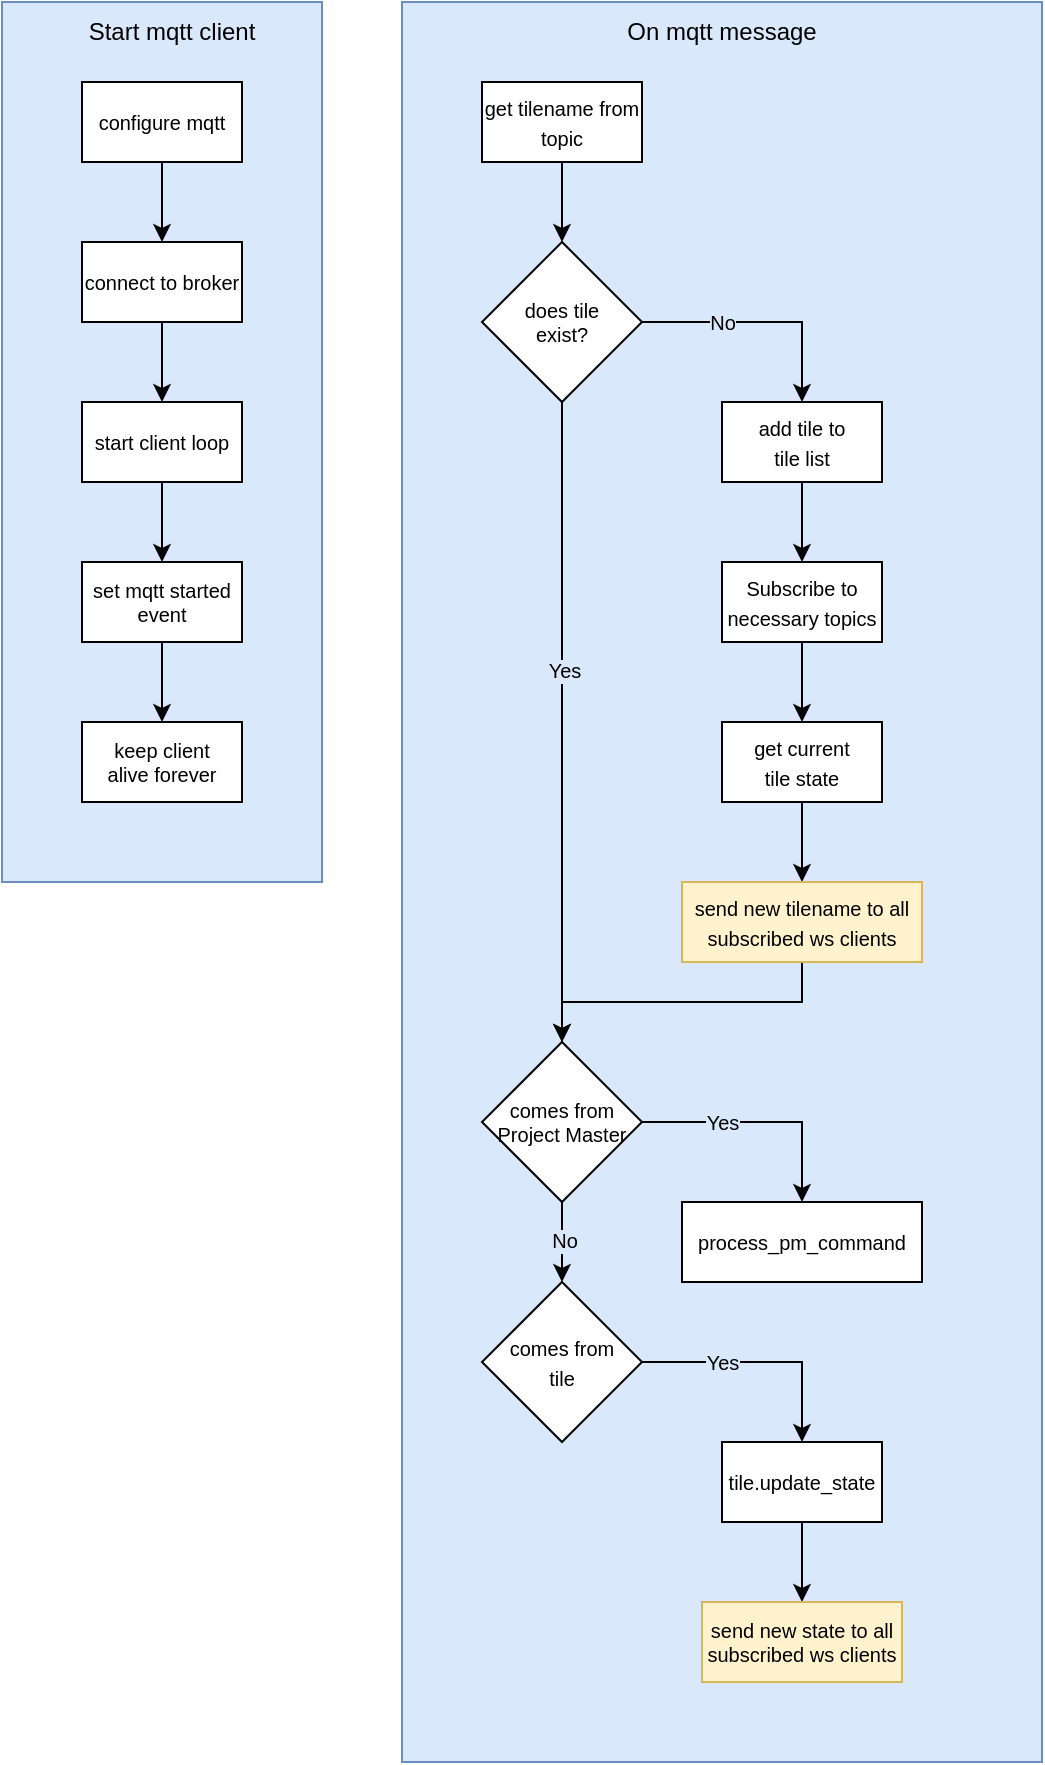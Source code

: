 <mxfile version="21.6.8" type="device" pages="2">
  <diagram name="MQTT-client" id="_befzXx-r2ZBmHoqujxH">
    <mxGraphModel dx="978" dy="566" grid="1" gridSize="10" guides="1" tooltips="1" connect="1" arrows="1" fold="1" page="1" pageScale="1" pageWidth="850" pageHeight="1100" math="0" shadow="0">
      <root>
        <mxCell id="0" />
        <mxCell id="1" parent="0" />
        <mxCell id="1wN-kw7RKxQDjE5KzLZ2-50" value="" style="rounded=0;whiteSpace=wrap;html=1;fillColor=#dae8fc;strokeColor=#6c8ebf;" vertex="1" parent="1">
          <mxGeometry x="240" y="40" width="320" height="880" as="geometry" />
        </mxCell>
        <mxCell id="1wN-kw7RKxQDjE5KzLZ2-12" value="" style="rounded=0;whiteSpace=wrap;html=1;fillColor=#dae8fc;strokeColor=#6c8ebf;" vertex="1" parent="1">
          <mxGeometry x="40" y="40" width="160" height="440" as="geometry" />
        </mxCell>
        <mxCell id="1wN-kw7RKxQDjE5KzLZ2-4" style="edgeStyle=orthogonalEdgeStyle;rounded=0;orthogonalLoop=1;jettySize=auto;html=1;exitX=0.5;exitY=1;exitDx=0;exitDy=0;entryX=0.5;entryY=0;entryDx=0;entryDy=0;" edge="1" parent="1" source="1wN-kw7RKxQDjE5KzLZ2-1" target="1wN-kw7RKxQDjE5KzLZ2-2">
          <mxGeometry relative="1" as="geometry" />
        </mxCell>
        <mxCell id="1wN-kw7RKxQDjE5KzLZ2-1" value="&lt;font style=&quot;font-size: 10px;&quot;&gt;configure mqtt&lt;/font&gt;" style="rounded=0;whiteSpace=wrap;html=1;" vertex="1" parent="1">
          <mxGeometry x="80" y="80" width="80" height="40" as="geometry" />
        </mxCell>
        <mxCell id="1wN-kw7RKxQDjE5KzLZ2-5" style="edgeStyle=orthogonalEdgeStyle;rounded=0;orthogonalLoop=1;jettySize=auto;html=1;exitX=0.5;exitY=1;exitDx=0;exitDy=0;entryX=0.5;entryY=0;entryDx=0;entryDy=0;" edge="1" parent="1" source="1wN-kw7RKxQDjE5KzLZ2-2" target="1wN-kw7RKxQDjE5KzLZ2-3">
          <mxGeometry relative="1" as="geometry" />
        </mxCell>
        <mxCell id="1wN-kw7RKxQDjE5KzLZ2-2" value="connect to broker" style="rounded=0;whiteSpace=wrap;html=1;fontSize=10;" vertex="1" parent="1">
          <mxGeometry x="80" y="160" width="80" height="40" as="geometry" />
        </mxCell>
        <mxCell id="1wN-kw7RKxQDjE5KzLZ2-7" style="edgeStyle=orthogonalEdgeStyle;rounded=0;orthogonalLoop=1;jettySize=auto;html=1;exitX=0.5;exitY=1;exitDx=0;exitDy=0;entryX=0.5;entryY=0;entryDx=0;entryDy=0;" edge="1" parent="1" source="1wN-kw7RKxQDjE5KzLZ2-3" target="1wN-kw7RKxQDjE5KzLZ2-6">
          <mxGeometry relative="1" as="geometry" />
        </mxCell>
        <mxCell id="1wN-kw7RKxQDjE5KzLZ2-3" value="start client loop" style="rounded=0;whiteSpace=wrap;html=1;fontSize=10;" vertex="1" parent="1">
          <mxGeometry x="80" y="240" width="80" height="40" as="geometry" />
        </mxCell>
        <mxCell id="1wN-kw7RKxQDjE5KzLZ2-11" style="edgeStyle=orthogonalEdgeStyle;rounded=0;orthogonalLoop=1;jettySize=auto;html=1;exitX=0.5;exitY=1;exitDx=0;exitDy=0;entryX=0.5;entryY=0;entryDx=0;entryDy=0;" edge="1" parent="1" source="1wN-kw7RKxQDjE5KzLZ2-6" target="1wN-kw7RKxQDjE5KzLZ2-10">
          <mxGeometry relative="1" as="geometry" />
        </mxCell>
        <mxCell id="1wN-kw7RKxQDjE5KzLZ2-6" value="set mqtt started event" style="rounded=0;whiteSpace=wrap;html=1;fontSize=10;" vertex="1" parent="1">
          <mxGeometry x="80" y="320" width="80" height="40" as="geometry" />
        </mxCell>
        <mxCell id="1wN-kw7RKxQDjE5KzLZ2-10" value="keep client&lt;br&gt;alive forever" style="rounded=0;whiteSpace=wrap;html=1;fontSize=10;" vertex="1" parent="1">
          <mxGeometry x="80" y="400" width="80" height="40" as="geometry" />
        </mxCell>
        <mxCell id="1wN-kw7RKxQDjE5KzLZ2-13" value="Start mqtt client" style="text;html=1;strokeColor=none;fillColor=none;align=center;verticalAlign=middle;whiteSpace=wrap;rounded=0;" vertex="1" parent="1">
          <mxGeometry x="70" y="40" width="110" height="30" as="geometry" />
        </mxCell>
        <mxCell id="1wN-kw7RKxQDjE5KzLZ2-19" style="edgeStyle=orthogonalEdgeStyle;rounded=0;orthogonalLoop=1;jettySize=auto;html=1;exitX=0.5;exitY=1;exitDx=0;exitDy=0;entryX=0.5;entryY=0;entryDx=0;entryDy=0;" edge="1" parent="1" source="1wN-kw7RKxQDjE5KzLZ2-17" target="1wN-kw7RKxQDjE5KzLZ2-18">
          <mxGeometry relative="1" as="geometry" />
        </mxCell>
        <mxCell id="1wN-kw7RKxQDjE5KzLZ2-17" value="&lt;span style=&quot;font-size: 10px;&quot;&gt;get tilename from topic&lt;/span&gt;" style="rounded=0;whiteSpace=wrap;html=1;" vertex="1" parent="1">
          <mxGeometry x="280" y="80" width="80" height="40" as="geometry" />
        </mxCell>
        <mxCell id="1wN-kw7RKxQDjE5KzLZ2-21" style="edgeStyle=orthogonalEdgeStyle;rounded=0;orthogonalLoop=1;jettySize=auto;html=1;exitX=0.5;exitY=1;exitDx=0;exitDy=0;entryX=0.5;entryY=0;entryDx=0;entryDy=0;" edge="1" parent="1" source="1wN-kw7RKxQDjE5KzLZ2-18" target="1wN-kw7RKxQDjE5KzLZ2-28">
          <mxGeometry relative="1" as="geometry">
            <mxPoint x="320" y="280.0" as="targetPoint" />
          </mxGeometry>
        </mxCell>
        <mxCell id="1wN-kw7RKxQDjE5KzLZ2-22" value="Yes" style="edgeLabel;html=1;align=center;verticalAlign=middle;resizable=0;points=[];fontSize=10;labelBackgroundColor=#dae8fc;" vertex="1" connectable="0" parent="1wN-kw7RKxQDjE5KzLZ2-21">
          <mxGeometry x="-0.162" y="1" relative="1" as="geometry">
            <mxPoint as="offset" />
          </mxGeometry>
        </mxCell>
        <mxCell id="1wN-kw7RKxQDjE5KzLZ2-25" style="edgeStyle=orthogonalEdgeStyle;rounded=0;orthogonalLoop=1;jettySize=auto;html=1;exitX=1;exitY=0.5;exitDx=0;exitDy=0;entryX=0.5;entryY=0;entryDx=0;entryDy=0;" edge="1" parent="1" source="1wN-kw7RKxQDjE5KzLZ2-18" target="1wN-kw7RKxQDjE5KzLZ2-24">
          <mxGeometry relative="1" as="geometry" />
        </mxCell>
        <mxCell id="1wN-kw7RKxQDjE5KzLZ2-26" value="No" style="edgeLabel;html=1;align=center;verticalAlign=middle;resizable=0;points=[];fontSize=10;labelBackgroundColor=#dae8fc;" vertex="1" connectable="0" parent="1wN-kw7RKxQDjE5KzLZ2-25">
          <mxGeometry x="-0.501" relative="1" as="geometry">
            <mxPoint x="10" as="offset" />
          </mxGeometry>
        </mxCell>
        <mxCell id="1wN-kw7RKxQDjE5KzLZ2-18" value="does tile&lt;br&gt;exist?" style="rhombus;whiteSpace=wrap;html=1;fontSize=10;" vertex="1" parent="1">
          <mxGeometry x="280" y="160" width="80" height="80" as="geometry" />
        </mxCell>
        <mxCell id="1wN-kw7RKxQDjE5KzLZ2-44" style="edgeStyle=orthogonalEdgeStyle;rounded=0;orthogonalLoop=1;jettySize=auto;html=1;exitX=0.5;exitY=1;exitDx=0;exitDy=0;entryX=0.5;entryY=0;entryDx=0;entryDy=0;" edge="1" parent="1" source="1wN-kw7RKxQDjE5KzLZ2-24" target="1wN-kw7RKxQDjE5KzLZ2-43">
          <mxGeometry relative="1" as="geometry" />
        </mxCell>
        <mxCell id="1wN-kw7RKxQDjE5KzLZ2-24" value="&lt;font style=&quot;font-size: 10px;&quot;&gt;add tile to &lt;br&gt;tile list&lt;/font&gt;" style="rounded=0;whiteSpace=wrap;html=1;" vertex="1" parent="1">
          <mxGeometry x="400" y="240" width="80" height="40" as="geometry" />
        </mxCell>
        <mxCell id="1wN-kw7RKxQDjE5KzLZ2-31" style="edgeStyle=orthogonalEdgeStyle;rounded=0;orthogonalLoop=1;jettySize=auto;html=1;exitX=1;exitY=0.5;exitDx=0;exitDy=0;entryX=0.5;entryY=0;entryDx=0;entryDy=0;" edge="1" parent="1" source="1wN-kw7RKxQDjE5KzLZ2-28" target="1wN-kw7RKxQDjE5KzLZ2-30">
          <mxGeometry relative="1" as="geometry" />
        </mxCell>
        <mxCell id="1wN-kw7RKxQDjE5KzLZ2-32" value="Yes" style="edgeLabel;html=1;align=center;verticalAlign=middle;resizable=0;points=[];fontSize=10;labelBackgroundColor=#dae8fc;" vertex="1" connectable="0" parent="1wN-kw7RKxQDjE5KzLZ2-31">
          <mxGeometry x="-0.335" relative="1" as="geometry">
            <mxPoint as="offset" />
          </mxGeometry>
        </mxCell>
        <mxCell id="1wN-kw7RKxQDjE5KzLZ2-34" style="edgeStyle=orthogonalEdgeStyle;rounded=0;orthogonalLoop=1;jettySize=auto;html=1;exitX=0.5;exitY=1;exitDx=0;exitDy=0;entryX=0.5;entryY=0;entryDx=0;entryDy=0;" edge="1" parent="1" source="1wN-kw7RKxQDjE5KzLZ2-28" target="1wN-kw7RKxQDjE5KzLZ2-33">
          <mxGeometry relative="1" as="geometry" />
        </mxCell>
        <mxCell id="1wN-kw7RKxQDjE5KzLZ2-38" value="No" style="edgeLabel;html=1;align=center;verticalAlign=middle;resizable=0;points=[];fontSize=10;labelBackgroundColor=#dae8fc;" vertex="1" connectable="0" parent="1wN-kw7RKxQDjE5KzLZ2-34">
          <mxGeometry x="-0.059" y="1" relative="1" as="geometry">
            <mxPoint as="offset" />
          </mxGeometry>
        </mxCell>
        <mxCell id="1wN-kw7RKxQDjE5KzLZ2-28" value="comes from&lt;br&gt;Project Master" style="rhombus;whiteSpace=wrap;html=1;fontSize=10;" vertex="1" parent="1">
          <mxGeometry x="280" y="560" width="80" height="80" as="geometry" />
        </mxCell>
        <mxCell id="1wN-kw7RKxQDjE5KzLZ2-30" value="process_pm_command" style="rounded=0;whiteSpace=wrap;html=1;fontSize=10;" vertex="1" parent="1">
          <mxGeometry x="380" y="640" width="120" height="40" as="geometry" />
        </mxCell>
        <mxCell id="1wN-kw7RKxQDjE5KzLZ2-37" style="edgeStyle=orthogonalEdgeStyle;rounded=0;orthogonalLoop=1;jettySize=auto;html=1;exitX=1;exitY=0.5;exitDx=0;exitDy=0;entryX=0.5;entryY=0;entryDx=0;entryDy=0;" edge="1" parent="1" source="1wN-kw7RKxQDjE5KzLZ2-33" target="1wN-kw7RKxQDjE5KzLZ2-36">
          <mxGeometry relative="1" as="geometry" />
        </mxCell>
        <mxCell id="1wN-kw7RKxQDjE5KzLZ2-39" value="Yes" style="edgeLabel;html=1;align=center;verticalAlign=middle;resizable=0;points=[];fontSize=10;labelBackgroundColor=#dae8fc;" vertex="1" connectable="0" parent="1wN-kw7RKxQDjE5KzLZ2-37">
          <mxGeometry x="-0.335" relative="1" as="geometry">
            <mxPoint as="offset" />
          </mxGeometry>
        </mxCell>
        <mxCell id="1wN-kw7RKxQDjE5KzLZ2-33" value="&lt;font style=&quot;font-size: 10px;&quot;&gt;comes from&lt;br&gt;tile&lt;/font&gt;" style="rhombus;whiteSpace=wrap;html=1;" vertex="1" parent="1">
          <mxGeometry x="280" y="680" width="80" height="80" as="geometry" />
        </mxCell>
        <mxCell id="1wN-kw7RKxQDjE5KzLZ2-41" style="edgeStyle=orthogonalEdgeStyle;rounded=0;orthogonalLoop=1;jettySize=auto;html=1;exitX=0.5;exitY=1;exitDx=0;exitDy=0;entryX=0.5;entryY=0;entryDx=0;entryDy=0;" edge="1" parent="1" source="1wN-kw7RKxQDjE5KzLZ2-36" target="1wN-kw7RKxQDjE5KzLZ2-40">
          <mxGeometry relative="1" as="geometry" />
        </mxCell>
        <mxCell id="1wN-kw7RKxQDjE5KzLZ2-36" value="tile.update_state" style="rounded=0;whiteSpace=wrap;html=1;fontSize=10;" vertex="1" parent="1">
          <mxGeometry x="400" y="760" width="80" height="40" as="geometry" />
        </mxCell>
        <mxCell id="1wN-kw7RKxQDjE5KzLZ2-40" value="send new state to all subscribed ws clients" style="rounded=0;whiteSpace=wrap;html=1;fontSize=10;fillColor=#fff2cc;strokeColor=#d6b656;" vertex="1" parent="1">
          <mxGeometry x="390" y="840" width="100" height="40" as="geometry" />
        </mxCell>
        <mxCell id="1wN-kw7RKxQDjE5KzLZ2-46" style="edgeStyle=orthogonalEdgeStyle;rounded=0;orthogonalLoop=1;jettySize=auto;html=1;exitX=0.5;exitY=1;exitDx=0;exitDy=0;entryX=0.5;entryY=0;entryDx=0;entryDy=0;" edge="1" parent="1" source="1wN-kw7RKxQDjE5KzLZ2-43" target="1wN-kw7RKxQDjE5KzLZ2-45">
          <mxGeometry relative="1" as="geometry" />
        </mxCell>
        <mxCell id="1wN-kw7RKxQDjE5KzLZ2-43" value="&lt;span style=&quot;font-size: 10px;&quot;&gt;Subscribe to necessary topics&lt;/span&gt;" style="rounded=0;whiteSpace=wrap;html=1;" vertex="1" parent="1">
          <mxGeometry x="400" y="320" width="80" height="40" as="geometry" />
        </mxCell>
        <mxCell id="1wN-kw7RKxQDjE5KzLZ2-48" style="edgeStyle=orthogonalEdgeStyle;rounded=0;orthogonalLoop=1;jettySize=auto;html=1;exitX=0.5;exitY=1;exitDx=0;exitDy=0;entryX=0.5;entryY=0;entryDx=0;entryDy=0;" edge="1" parent="1" source="1wN-kw7RKxQDjE5KzLZ2-45" target="1wN-kw7RKxQDjE5KzLZ2-47">
          <mxGeometry relative="1" as="geometry" />
        </mxCell>
        <mxCell id="1wN-kw7RKxQDjE5KzLZ2-45" value="&lt;span style=&quot;font-size: 10px;&quot;&gt;get current &lt;br&gt;tile state&lt;/span&gt;" style="rounded=0;whiteSpace=wrap;html=1;" vertex="1" parent="1">
          <mxGeometry x="400" y="400" width="80" height="40" as="geometry" />
        </mxCell>
        <mxCell id="1wN-kw7RKxQDjE5KzLZ2-49" style="edgeStyle=orthogonalEdgeStyle;rounded=0;orthogonalLoop=1;jettySize=auto;html=1;exitX=0.5;exitY=1;exitDx=0;exitDy=0;entryX=0.5;entryY=0;entryDx=0;entryDy=0;" edge="1" parent="1" source="1wN-kw7RKxQDjE5KzLZ2-47" target="1wN-kw7RKxQDjE5KzLZ2-28">
          <mxGeometry relative="1" as="geometry" />
        </mxCell>
        <mxCell id="1wN-kw7RKxQDjE5KzLZ2-47" value="&lt;span style=&quot;font-size: 10px;&quot;&gt;send new tilename to all subscribed ws clients&lt;/span&gt;" style="rounded=0;whiteSpace=wrap;html=1;fillColor=#fff2cc;strokeColor=#d6b656;" vertex="1" parent="1">
          <mxGeometry x="380" y="480" width="120" height="40" as="geometry" />
        </mxCell>
        <mxCell id="1wN-kw7RKxQDjE5KzLZ2-51" value="On mqtt message" style="text;html=1;strokeColor=none;fillColor=none;align=center;verticalAlign=middle;whiteSpace=wrap;rounded=0;" vertex="1" parent="1">
          <mxGeometry x="345" y="40" width="110" height="30" as="geometry" />
        </mxCell>
      </root>
    </mxGraphModel>
  </diagram>
  <diagram id="hCi880k4oulgrhePDl_O" name="Websocket-server">
    <mxGraphModel dx="978" dy="566" grid="1" gridSize="10" guides="1" tooltips="1" connect="1" arrows="1" fold="1" page="1" pageScale="1" pageWidth="850" pageHeight="1100" math="0" shadow="0">
      <root>
        <mxCell id="0" />
        <mxCell id="1" parent="0" />
        <mxCell id="93C3HZubJSylALBh3qH1-1" value="" style="rounded=0;whiteSpace=wrap;html=1;fillColor=#dae8fc;strokeColor=#6c8ebf;" vertex="1" parent="1">
          <mxGeometry x="240" y="40" width="280" height="440" as="geometry" />
        </mxCell>
        <mxCell id="93C3HZubJSylALBh3qH1-2" value="On ws event" style="text;html=1;strokeColor=none;fillColor=none;align=center;verticalAlign=middle;whiteSpace=wrap;rounded=0;" vertex="1" parent="1">
          <mxGeometry x="325" y="40" width="110" height="30" as="geometry" />
        </mxCell>
        <mxCell id="fARYJca-5Welpf076lNb-1" value="" style="rounded=0;whiteSpace=wrap;html=1;fillColor=#dae8fc;strokeColor=#6c8ebf;" vertex="1" parent="1">
          <mxGeometry x="40" y="40" width="160" height="280" as="geometry" />
        </mxCell>
        <mxCell id="fARYJca-5Welpf076lNb-2" style="edgeStyle=orthogonalEdgeStyle;rounded=0;orthogonalLoop=1;jettySize=auto;html=1;exitX=0.5;exitY=1;exitDx=0;exitDy=0;entryX=0.5;entryY=0;entryDx=0;entryDy=0;" edge="1" parent="1" source="fARYJca-5Welpf076lNb-3" target="fARYJca-5Welpf076lNb-5">
          <mxGeometry relative="1" as="geometry" />
        </mxCell>
        <mxCell id="fARYJca-5Welpf076lNb-3" value="&lt;font style=&quot;font-size: 10px;&quot;&gt;server&lt;br&gt;websocket&lt;/font&gt;" style="rounded=0;whiteSpace=wrap;html=1;" vertex="1" parent="1">
          <mxGeometry x="80" y="80" width="80" height="40" as="geometry" />
        </mxCell>
        <mxCell id="fARYJca-5Welpf076lNb-4" style="edgeStyle=orthogonalEdgeStyle;rounded=0;orthogonalLoop=1;jettySize=auto;html=1;exitX=0.5;exitY=1;exitDx=0;exitDy=0;entryX=0.5;entryY=0;entryDx=0;entryDy=0;" edge="1" parent="1" source="fARYJca-5Welpf076lNb-5" target="fARYJca-5Welpf076lNb-7">
          <mxGeometry relative="1" as="geometry" />
        </mxCell>
        <mxCell id="fARYJca-5Welpf076lNb-5" value="add handler for&lt;br&gt;ws events" style="rounded=0;whiteSpace=wrap;html=1;fontSize=10;" vertex="1" parent="1">
          <mxGeometry x="80" y="160" width="80" height="40" as="geometry" />
        </mxCell>
        <mxCell id="fARYJca-5Welpf076lNb-7" value="keep server &lt;br&gt;alive forever" style="rounded=0;whiteSpace=wrap;html=1;fontSize=10;" vertex="1" parent="1">
          <mxGeometry x="80" y="240" width="80" height="40" as="geometry" />
        </mxCell>
        <mxCell id="fARYJca-5Welpf076lNb-11" value="Start ws server" style="text;html=1;strokeColor=none;fillColor=none;align=center;verticalAlign=middle;whiteSpace=wrap;rounded=0;" vertex="1" parent="1">
          <mxGeometry x="70" y="40" width="110" height="30" as="geometry" />
        </mxCell>
        <mxCell id="fARYJca-5Welpf076lNb-12" style="edgeStyle=orthogonalEdgeStyle;rounded=0;orthogonalLoop=1;jettySize=auto;html=1;exitX=0.5;exitY=1;exitDx=0;exitDy=0;" edge="1" parent="1" source="fARYJca-5Welpf076lNb-1" target="fARYJca-5Welpf076lNb-1">
          <mxGeometry relative="1" as="geometry" />
        </mxCell>
        <mxCell id="m21_-4-idt0urRwWI1L0-6" style="edgeStyle=orthogonalEdgeStyle;rounded=0;orthogonalLoop=1;jettySize=auto;html=1;exitX=1;exitY=0.5;exitDx=0;exitDy=0;entryX=0.5;entryY=0;entryDx=0;entryDy=0;" edge="1" parent="1" source="m21_-4-idt0urRwWI1L0-3" target="m21_-4-idt0urRwWI1L0-5">
          <mxGeometry relative="1" as="geometry" />
        </mxCell>
        <mxCell id="m21_-4-idt0urRwWI1L0-7" value="yes" style="edgeLabel;html=1;align=center;verticalAlign=middle;resizable=0;points=[];fontSize=10;labelBackgroundColor=#dae8fc;" vertex="1" connectable="0" parent="m21_-4-idt0urRwWI1L0-6">
          <mxGeometry x="-0.335" relative="1" as="geometry">
            <mxPoint x="3" as="offset" />
          </mxGeometry>
        </mxCell>
        <mxCell id="m21_-4-idt0urRwWI1L0-9" style="edgeStyle=orthogonalEdgeStyle;rounded=0;orthogonalLoop=1;jettySize=auto;html=1;exitX=0.5;exitY=1;exitDx=0;exitDy=0;entryX=0.5;entryY=0;entryDx=0;entryDy=0;" edge="1" parent="1" source="m21_-4-idt0urRwWI1L0-3" target="m21_-4-idt0urRwWI1L0-12">
          <mxGeometry relative="1" as="geometry">
            <mxPoint x="320" y="310" as="targetPoint" />
          </mxGeometry>
        </mxCell>
        <mxCell id="m21_-4-idt0urRwWI1L0-10" value="no" style="edgeLabel;html=1;align=center;verticalAlign=middle;resizable=0;points=[];fontSize=10;labelBackgroundColor=#dae8fc;" vertex="1" connectable="0" parent="m21_-4-idt0urRwWI1L0-9">
          <mxGeometry x="-0.093" y="1" relative="1" as="geometry">
            <mxPoint as="offset" />
          </mxGeometry>
        </mxCell>
        <mxCell id="m21_-4-idt0urRwWI1L0-3" value="new&lt;br&gt;connection" style="rhombus;whiteSpace=wrap;html=1;fontSize=10;" vertex="1" parent="1">
          <mxGeometry x="280" y="200" width="80" height="80" as="geometry" />
        </mxCell>
        <mxCell id="m21_-4-idt0urRwWI1L0-5" value="&lt;span style=&quot;font-size: 10px;&quot;&gt;Send welcome message&lt;/span&gt;" style="rounded=0;whiteSpace=wrap;html=1;" vertex="1" parent="1">
          <mxGeometry x="400" y="270" width="80" height="40" as="geometry" />
        </mxCell>
        <mxCell id="93C3HZubJSylALBh3qH1-4" style="edgeStyle=orthogonalEdgeStyle;rounded=0;orthogonalLoop=1;jettySize=auto;html=1;exitX=0.5;exitY=1;exitDx=0;exitDy=0;entryX=0.5;entryY=0;entryDx=0;entryDy=0;" edge="1" parent="1" source="m21_-4-idt0urRwWI1L0-12" target="93C3HZubJSylALBh3qH1-3">
          <mxGeometry relative="1" as="geometry" />
        </mxCell>
        <mxCell id="m21_-4-idt0urRwWI1L0-12" value="convert message to json" style="rounded=0;whiteSpace=wrap;html=1;fontSize=10;" vertex="1" parent="1">
          <mxGeometry x="280" y="320" width="80" height="40" as="geometry" />
        </mxCell>
        <mxCell id="93C3HZubJSylALBh3qH1-3" value="process message" style="rounded=0;whiteSpace=wrap;html=1;fontSize=10;" vertex="1" parent="1">
          <mxGeometry x="280" y="400" width="80" height="40" as="geometry" />
        </mxCell>
        <mxCell id="93C3HZubJSylALBh3qH1-8" style="edgeStyle=orthogonalEdgeStyle;rounded=0;orthogonalLoop=1;jettySize=auto;html=1;exitX=1;exitY=0.5;exitDx=0;exitDy=0;entryX=0.5;entryY=0;entryDx=0;entryDy=0;" edge="1" parent="1" source="93C3HZubJSylALBh3qH1-5" target="93C3HZubJSylALBh3qH1-7">
          <mxGeometry relative="1" as="geometry" />
        </mxCell>
        <mxCell id="93C3HZubJSylALBh3qH1-9" value="yes" style="edgeLabel;html=1;align=center;verticalAlign=middle;resizable=0;points=[];fontSize=10;labelBackgroundColor=#dae8fc;" vertex="1" connectable="0" parent="93C3HZubJSylALBh3qH1-8">
          <mxGeometry x="-0.346" relative="1" as="geometry">
            <mxPoint as="offset" />
          </mxGeometry>
        </mxCell>
        <mxCell id="93C3HZubJSylALBh3qH1-10" style="edgeStyle=orthogonalEdgeStyle;rounded=0;orthogonalLoop=1;jettySize=auto;html=1;exitX=0.5;exitY=1;exitDx=0;exitDy=0;entryX=0.5;entryY=0;entryDx=0;entryDy=0;" edge="1" parent="1" source="93C3HZubJSylALBh3qH1-5" target="m21_-4-idt0urRwWI1L0-3">
          <mxGeometry relative="1" as="geometry" />
        </mxCell>
        <mxCell id="93C3HZubJSylALBh3qH1-11" value="no" style="edgeLabel;html=1;align=center;verticalAlign=middle;resizable=0;points=[];fontSize=10;labelBackgroundColor=#dae8fc;" vertex="1" connectable="0" parent="93C3HZubJSylALBh3qH1-10">
          <mxGeometry x="-0.128" relative="1" as="geometry">
            <mxPoint as="offset" />
          </mxGeometry>
        </mxCell>
        <mxCell id="93C3HZubJSylALBh3qH1-5" value="&lt;font style=&quot;font-size: 10px;&quot;&gt;connection&lt;br&gt;ended&lt;/font&gt;" style="rhombus;whiteSpace=wrap;html=1;" vertex="1" parent="1">
          <mxGeometry x="280" y="80" width="80" height="80" as="geometry" />
        </mxCell>
        <mxCell id="93C3HZubJSylALBh3qH1-7" value="&lt;span style=&quot;font-size: 10px;&quot;&gt;remove all&amp;nbsp; subscriptions&lt;/span&gt;" style="rounded=0;whiteSpace=wrap;html=1;" vertex="1" parent="1">
          <mxGeometry x="400" y="160" width="80" height="40" as="geometry" />
        </mxCell>
      </root>
    </mxGraphModel>
  </diagram>
</mxfile>
